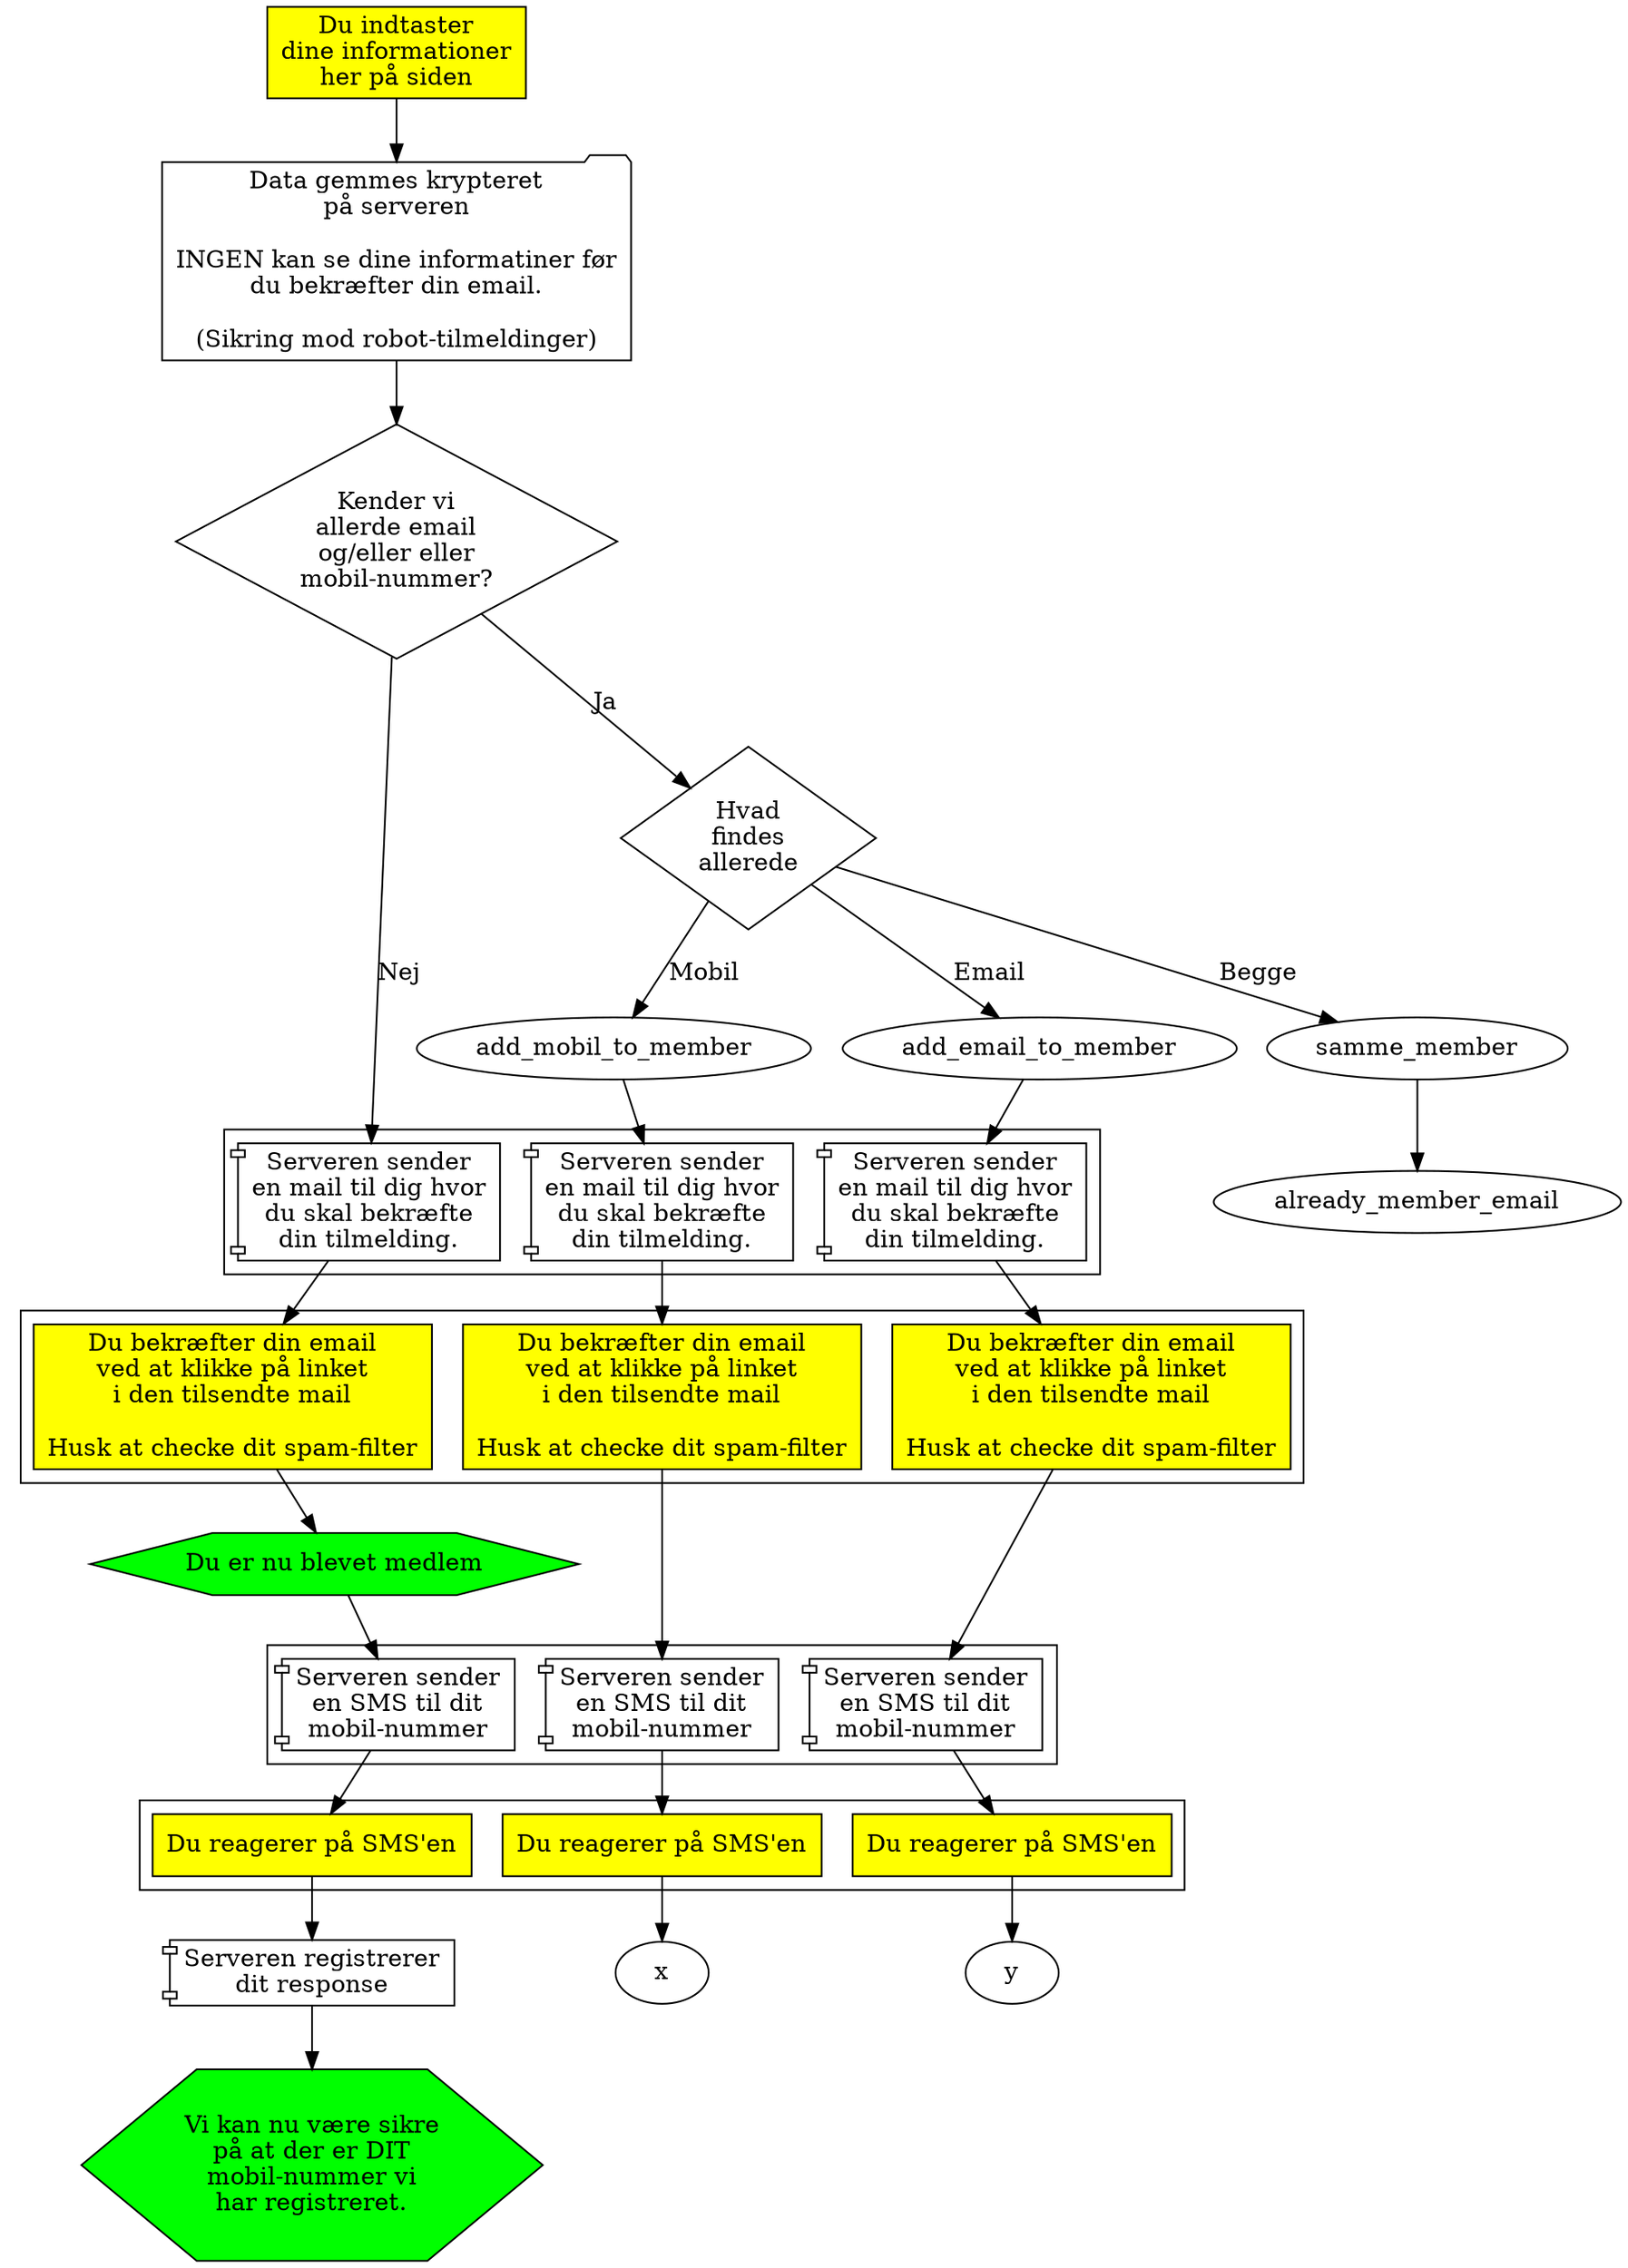 digraph indmeldelse {
  { # Dine handlinger
    node [ shape=box style=filled fillcolor=yellow ];
    indtast                [label="Du indtaster\ndine informationer\nher på siden"];
    subgraph cluster_server_sender_email {
      node          [label="Du bekræfter din email\nved at klikke på linket\ni den tilsendte mail\n\nHusk at checke dit spam-filter"];
      confirm_email_nyt_medlem;
      confirm_email_add_email;
      confirm_email_add_mobil;
    }
    subgraph cluster_server_sender_sms {
      node            [label="Du reagerer på SMS'en"];
      confirm_sms_nyt_medlem;
      confirm_sms_add_email;
      confirm_sms_add_mobil;
    }
  }
  send_tilmelding        [shape=folder label="Data gemmes krypteret\npå serveren\n\nINGEN kan se dine informatiner før\ndu bekræfter din email.\n\n(Sikring mod robot-tilmeldinger)"];
  { # Server-aktiviteter
    node [shape=component];
    subgraph cluster_server_sender_email {
      node [label="Serveren sender\nen mail til dig hvor\ndu skal bekræfte\ndin tilmelding."];
      server_sender_emai_nyt_medlem;
      server_sender_email_add_email;
      server_sender_email_add_mobil;
    }
    subgraph cluster_server_sender_sms {
      node      [label="Serveren sender\nen SMS til dit\nmobil-nummer"];
      server_sender_sms_nyt_medlem;
      server_sender_sms_add_email;
      server_sender_sms_add_mobil;
    }
    sms_confirmed          [label="Serveren registrerer\ndit response"];
  }
  { # Results
    node [shape=hexagon   style=filled fillcolor=green ];
    du_biver_medlem  [label="Du er nu blevet medlem"];
    mobile_ok        [label="Vi kan nu være sikre\npå at der er DIT\nmobil-nummer vi\nhar registreret."]; 
  }
  { # Valg
    node [shape=diamond];
    findes_allerede        [label="Kender vi\nallerde email\nog/eller eller\nmobil-nummer?"];
    hvad_findes_allerede   [label="Hvad\nfindes\nallerede"];
  }

  indtast -> send_tilmelding -> findes_allerede;
                                findes_allerede -> server_sender_emai_nyt_medlem [label="Nej"];
                                                   server_sender_emai_nyt_medlem -> confirm_email_nyt_medlem -> du_biver_medlem -> server_sender_sms_nyt_medlem -> confirm_sms_nyt_medlem -> sms_confirmed -> mobile_ok;
                                findes_allerede -> hvad_findes_allerede   [label="Ja"];
                                                   hvad_findes_allerede-> samme_member         [label="Begge"];
                                                                          samme_member -> already_member_email;
                                                   hvad_findes_allerede -> add_mobil_to_member [label="Mobil"];
                                                                           add_mobil_to_member -> server_sender_email_add_email  -> confirm_email_add_email -> server_sender_sms_add_email -> confirm_sms_add_email -> x;
                                                   hvad_findes_allerede -> add_email_to_member [label="Email"];
                                                                           add_email_to_member -> server_sender_email_add_mobil  -> confirm_email_add_mobil -> server_sender_sms_add_mobil -> confirm_sms_add_mobil -> y;
}
